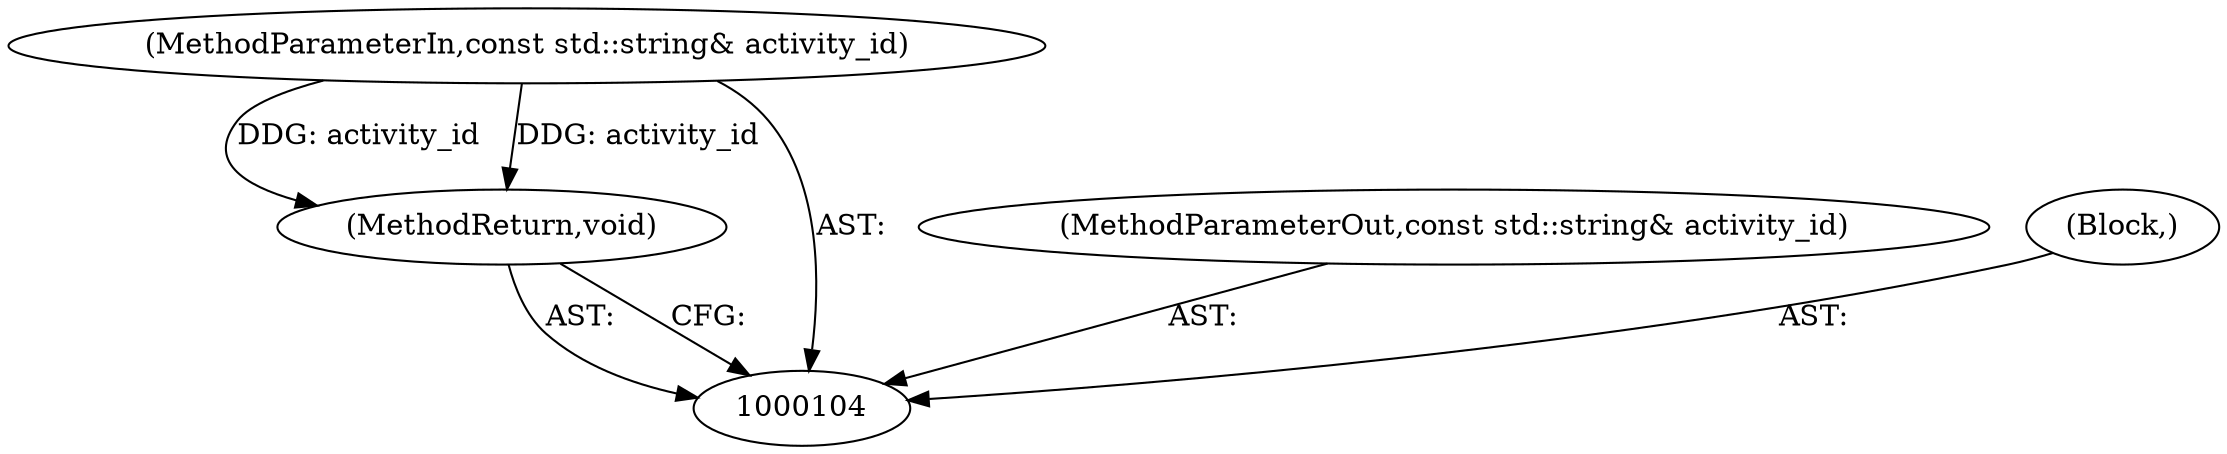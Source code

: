 digraph "0_Chrome_1924f747637265f563892b8f56a64391f6208194_3" {
"1000107" [label="(MethodReturn,void)"];
"1000105" [label="(MethodParameterIn,const std::string& activity_id)"];
"1000111" [label="(MethodParameterOut,const std::string& activity_id)"];
"1000106" [label="(Block,)"];
"1000107" -> "1000104"  [label="AST: "];
"1000107" -> "1000104"  [label="CFG: "];
"1000105" -> "1000107"  [label="DDG: activity_id"];
"1000105" -> "1000104"  [label="AST: "];
"1000105" -> "1000107"  [label="DDG: activity_id"];
"1000111" -> "1000104"  [label="AST: "];
"1000106" -> "1000104"  [label="AST: "];
}

